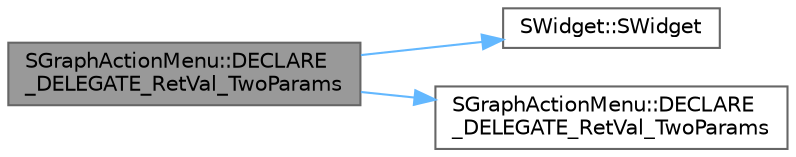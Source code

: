 digraph "SGraphActionMenu::DECLARE_DELEGATE_RetVal_TwoParams"
{
 // INTERACTIVE_SVG=YES
 // LATEX_PDF_SIZE
  bgcolor="transparent";
  edge [fontname=Helvetica,fontsize=10,labelfontname=Helvetica,labelfontsize=10];
  node [fontname=Helvetica,fontsize=10,shape=box,height=0.2,width=0.4];
  rankdir="LR";
  Node1 [id="Node000001",label="SGraphActionMenu::DECLARE\l_DELEGATE_RetVal_TwoParams",height=0.2,width=0.4,color="gray40", fillcolor="grey60", style="filled", fontcolor="black",tooltip="Delegate to get the widget that appears on the section bar in the section separator."];
  Node1 -> Node2 [id="edge1_Node000001_Node000002",color="steelblue1",style="solid",tooltip=" "];
  Node2 [id="Node000002",label="SWidget::SWidget",height=0.2,width=0.4,color="grey40", fillcolor="white", style="filled",URL="$dd/de2/classSWidget.html#a6b119d4135a2b60fd323691774945122",tooltip="Hidden default constructor."];
  Node1 -> Node3 [id="edge2_Node000001_Node000003",color="steelblue1",style="solid",tooltip=" "];
  Node3 [id="Node000003",label="SGraphActionMenu::DECLARE\l_DELEGATE_RetVal_TwoParams",height=0.2,width=0.4,color="grey40", fillcolor="white", style="filled",URL="$d7/dc8/classSGraphActionMenu.html#a3b1e3b81d7b98a4527e703c6b24e1c45",tooltip="Delegate executed when an action is dragged."];
}
